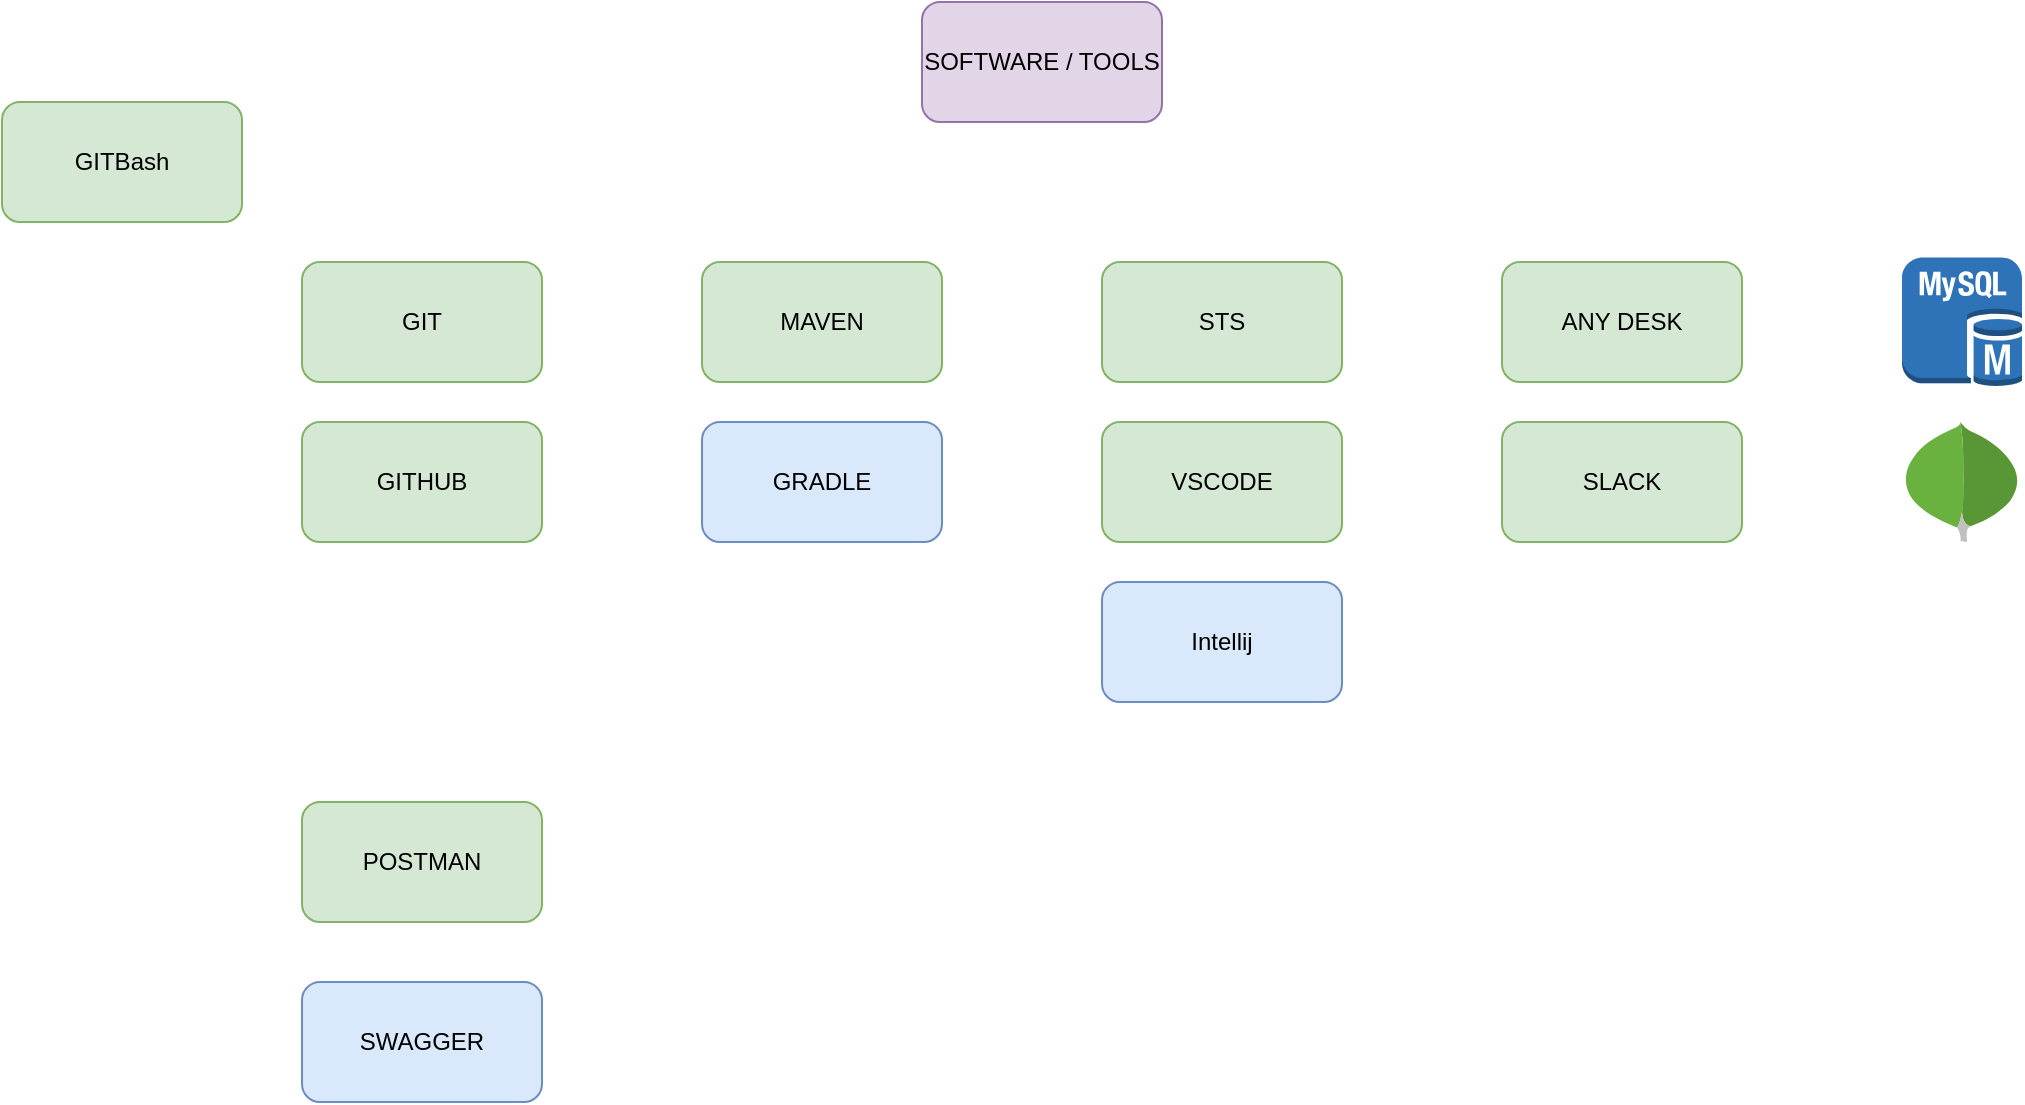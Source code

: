 <mxfile version="14.5.1" type="device" pages="8"><diagram id="ekyjLyI0NPUmOIVd29Il" name="Tools"><mxGraphModel dx="1618" dy="491" grid="1" gridSize="10" guides="1" tooltips="1" connect="1" arrows="1" fold="1" page="1" pageScale="1" pageWidth="850" pageHeight="1100" math="0" shadow="0"><root><mxCell id="0"/><mxCell id="1" parent="0"/><mxCell id="ka4My36LvcAajr2Ayup5-1" value="SOFTWARE / TOOLS" style="rounded=1;whiteSpace=wrap;html=1;fillColor=#e1d5e7;strokeColor=#9673a6;" parent="1" vertex="1"><mxGeometry x="-210" y="30" width="120" height="60" as="geometry"/></mxCell><mxCell id="ka4My36LvcAajr2Ayup5-2" value="GIT" style="rounded=1;whiteSpace=wrap;html=1;fillColor=#d5e8d4;strokeColor=#82b366;" parent="1" vertex="1"><mxGeometry x="-520" y="160" width="120" height="60" as="geometry"/></mxCell><mxCell id="ka4My36LvcAajr2Ayup5-4" value="GITHUB" style="rounded=1;whiteSpace=wrap;html=1;fillColor=#d5e8d4;strokeColor=#82b366;" parent="1" vertex="1"><mxGeometry x="-520" y="240" width="120" height="60" as="geometry"/></mxCell><mxCell id="ka4My36LvcAajr2Ayup5-8" value="STS" style="rounded=1;whiteSpace=wrap;html=1;fillColor=#d5e8d4;strokeColor=#82b366;" parent="1" vertex="1"><mxGeometry x="-120" y="160" width="120" height="60" as="geometry"/></mxCell><mxCell id="ka4My36LvcAajr2Ayup5-10" value="ANY DESK" style="rounded=1;whiteSpace=wrap;html=1;fillColor=#d5e8d4;strokeColor=#82b366;" parent="1" vertex="1"><mxGeometry x="80" y="160" width="120" height="60" as="geometry"/></mxCell><mxCell id="ka4My36LvcAajr2Ayup5-14" value="SLACK" style="rounded=1;whiteSpace=wrap;html=1;fillColor=#d5e8d4;strokeColor=#82b366;" parent="1" vertex="1"><mxGeometry x="80" y="240" width="120" height="60" as="geometry"/></mxCell><mxCell id="8vtid3xHf5NPbQJq8lTu-1" value="MAVEN" style="rounded=1;whiteSpace=wrap;html=1;fillColor=#d5e8d4;strokeColor=#82b366;" parent="1" vertex="1"><mxGeometry x="-320" y="160" width="120" height="60" as="geometry"/></mxCell><mxCell id="8vtid3xHf5NPbQJq8lTu-3" value="GRADLE" style="rounded=1;whiteSpace=wrap;html=1;fillColor=#dae8fc;strokeColor=#6c8ebf;" parent="1" vertex="1"><mxGeometry x="-320" y="240" width="120" height="60" as="geometry"/></mxCell><mxCell id="8vtid3xHf5NPbQJq8lTu-5" value="SWAGGER" style="rounded=1;whiteSpace=wrap;html=1;fillColor=#dae8fc;strokeColor=#6c8ebf;" parent="1" vertex="1"><mxGeometry x="-520" y="520" width="120" height="60" as="geometry"/></mxCell><mxCell id="gM181YLqbrOUFmBQOItW-1" value="VSCODE" style="rounded=1;whiteSpace=wrap;html=1;fillColor=#d5e8d4;strokeColor=#82b366;" parent="1" vertex="1"><mxGeometry x="-120" y="240" width="120" height="60" as="geometry"/></mxCell><mxCell id="gM181YLqbrOUFmBQOItW-3" value="GITBash" style="rounded=1;whiteSpace=wrap;html=1;fillColor=#d5e8d4;strokeColor=#82b366;" parent="1" vertex="1"><mxGeometry x="-670" y="80" width="120" height="60" as="geometry"/></mxCell><mxCell id="vC5oHqB5vKmjP8dL5SQZ-4" value="Intellij" style="rounded=1;whiteSpace=wrap;html=1;fillColor=#dae8fc;strokeColor=#6c8ebf;" parent="1" vertex="1"><mxGeometry x="-120" y="320" width="120" height="60" as="geometry"/></mxCell><mxCell id="2aIwbPi9H_WpalE2jlDf-1" value="" style="outlineConnect=0;dashed=0;verticalLabelPosition=bottom;verticalAlign=top;align=center;html=1;shape=mxgraph.aws3.mysql_db_instance;fillColor=#2E73B8;gradientColor=none;" parent="1" vertex="1"><mxGeometry x="280" y="157.75" width="60" height="64.5" as="geometry"/></mxCell><mxCell id="2aIwbPi9H_WpalE2jlDf-2" value="" style="dashed=0;outlineConnect=0;html=1;align=center;labelPosition=center;verticalLabelPosition=bottom;verticalAlign=top;shape=mxgraph.weblogos.mongodb" parent="1" vertex="1"><mxGeometry x="280" y="240" width="60" height="60" as="geometry"/></mxCell><mxCell id="KcjYVdsCRmpGF4ecfKuz-3" value="POSTMAN" style="rounded=1;whiteSpace=wrap;html=1;fillColor=#d5e8d4;strokeColor=#82b366;" parent="1" vertex="1"><mxGeometry x="-520" y="430" width="120" height="60" as="geometry"/></mxCell></root></mxGraphModel></diagram><diagram id="DuFddbL4tMfKKyO7F_gW" name="Execution Method"><mxGraphModel dx="1038" dy="651" grid="1" gridSize="10" guides="1" tooltips="1" connect="1" arrows="1" fold="1" page="1" pageScale="1" pageWidth="850" pageHeight="1100" math="0" shadow="0"><root><mxCell id="gKHlLup_UkbQjfWpdM0P-0"/><mxCell id="gKHlLup_UkbQjfWpdM0P-1" parent="gKHlLup_UkbQjfWpdM0P-0"/><mxCell id="gKHlLup_UkbQjfWpdM0P-20" value="" style="edgeStyle=orthogonalEdgeStyle;rounded=0;orthogonalLoop=1;jettySize=auto;html=1;" parent="gKHlLup_UkbQjfWpdM0P-1" source="gKHlLup_UkbQjfWpdM0P-5" target="gKHlLup_UkbQjfWpdM0P-19" edge="1"><mxGeometry relative="1" as="geometry"/></mxCell><mxCell id="gKHlLup_UkbQjfWpdM0P-5" value="EXAMPLE" style="rounded=1;whiteSpace=wrap;html=1;fillColor=#d5e8d4;strokeColor=#82b366;" parent="gKHlLup_UkbQjfWpdM0P-1" vertex="1"><mxGeometry x="80" y="50" width="120" height="60" as="geometry"/></mxCell><mxCell id="XS4LzBv8CphvSBQM6l0P-0" style="edgeStyle=orthogonalEdgeStyle;rounded=0;orthogonalLoop=1;jettySize=auto;html=1;entryX=0.5;entryY=0;entryDx=0;entryDy=0;" edge="1" parent="gKHlLup_UkbQjfWpdM0P-1" source="gKHlLup_UkbQjfWpdM0P-6" target="gKHlLup_UkbQjfWpdM0P-10"><mxGeometry relative="1" as="geometry"/></mxCell><mxCell id="gKHlLup_UkbQjfWpdM0P-6" value="INSTANT PRACTICE (15)" style="rounded=1;whiteSpace=wrap;html=1;fillColor=#d5e8d4;strokeColor=#82b366;" parent="gKHlLup_UkbQjfWpdM0P-1" vertex="1"><mxGeometry x="80" y="150" width="120" height="60" as="geometry"/></mxCell><mxCell id="XS4LzBv8CphvSBQM6l0P-1" style="edgeStyle=orthogonalEdgeStyle;rounded=0;orthogonalLoop=1;jettySize=auto;html=1;entryX=0.5;entryY=0;entryDx=0;entryDy=0;" edge="1" parent="gKHlLup_UkbQjfWpdM0P-1" source="gKHlLup_UkbQjfWpdM0P-10" target="gKHlLup_UkbQjfWpdM0P-14"><mxGeometry relative="1" as="geometry"/></mxCell><mxCell id="XS4LzBv8CphvSBQM6l0P-2" style="edgeStyle=orthogonalEdgeStyle;rounded=0;orthogonalLoop=1;jettySize=auto;html=1;entryX=0;entryY=0.5;entryDx=0;entryDy=0;" edge="1" parent="gKHlLup_UkbQjfWpdM0P-1" source="gKHlLup_UkbQjfWpdM0P-10" target="gKHlLup_UkbQjfWpdM0P-12"><mxGeometry relative="1" as="geometry"/></mxCell><mxCell id="gKHlLup_UkbQjfWpdM0P-10" value="LABS" style="rounded=1;whiteSpace=wrap;html=1;fillColor=#d5e8d4;strokeColor=#82b366;" parent="gKHlLup_UkbQjfWpdM0P-1" vertex="1"><mxGeometry x="80" y="250" width="120" height="60" as="geometry"/></mxCell><mxCell id="gKHlLup_UkbQjfWpdM0P-12" value="RESEARCH LABS" style="rounded=1;whiteSpace=wrap;html=1;fillColor=#dae8fc;strokeColor=#6c8ebf;" parent="gKHlLup_UkbQjfWpdM0P-1" vertex="1"><mxGeometry x="280" y="250" width="120" height="60" as="geometry"/></mxCell><mxCell id="XS4LzBv8CphvSBQM6l0P-3" style="edgeStyle=orthogonalEdgeStyle;rounded=0;orthogonalLoop=1;jettySize=auto;html=1;entryX=0;entryY=0.5;entryDx=0;entryDy=0;" edge="1" parent="gKHlLup_UkbQjfWpdM0P-1" source="gKHlLup_UkbQjfWpdM0P-14" target="gKHlLup_UkbQjfWpdM0P-18"><mxGeometry relative="1" as="geometry"/></mxCell><mxCell id="gKHlLup_UkbQjfWpdM0P-14" value="PROJECT" style="rounded=1;whiteSpace=wrap;html=1;fillColor=#d5e8d4;strokeColor=#82b366;" parent="gKHlLup_UkbQjfWpdM0P-1" vertex="1"><mxGeometry x="80" y="350" width="120" height="60" as="geometry"/></mxCell><mxCell id="gKHlLup_UkbQjfWpdM0P-18" value="INDIVIDUAL / TEAM" style="rounded=1;whiteSpace=wrap;html=1;fillColor=#76608a;strokeColor=#432D57;fontColor=#ffffff;" parent="gKHlLup_UkbQjfWpdM0P-1" vertex="1"><mxGeometry x="270" y="350" width="120" height="60" as="geometry"/></mxCell><mxCell id="gKHlLup_UkbQjfWpdM0P-19" value="DEMO" style="rounded=1;whiteSpace=wrap;html=1;fillColor=#d5e8d4;strokeColor=#82b366;" parent="gKHlLup_UkbQjfWpdM0P-1" vertex="1"><mxGeometry x="280" y="50" width="120" height="60" as="geometry"/></mxCell><mxCell id="eBh4Ao2TwziblvBGaBhF-1" value="BREAK FROM 10:10:15" style="rounded=1;whiteSpace=wrap;html=1;fillColor=#f8cecc;strokeColor=#b85450;" vertex="1" parent="gKHlLup_UkbQjfWpdM0P-1"><mxGeometry x="490" y="50" width="120" height="60" as="geometry"/></mxCell><mxCell id="eBh4Ao2TwziblvBGaBhF-3" value="10:15-10:30 (Instant Practice &amp;amp; Queries)" style="rounded=1;whiteSpace=wrap;html=1;fillColor=#d5e8d4;strokeColor=#82b366;" vertex="1" parent="gKHlLup_UkbQjfWpdM0P-1"><mxGeometry x="650" y="50" width="120" height="60" as="geometry"/></mxCell><mxCell id="eBh4Ao2TwziblvBGaBhF-4" value="Sessions 8-10" style="rounded=1;whiteSpace=wrap;html=1;fillColor=#d5e8d4;strokeColor=#82b366;" vertex="1" parent="gKHlLup_UkbQjfWpdM0P-1"><mxGeometry x="500" y="150" width="120" height="60" as="geometry"/></mxCell><mxCell id="eBh4Ao2TwziblvBGaBhF-7" value="Sessions 10:30 - 12:00" style="rounded=1;whiteSpace=wrap;html=1;fillColor=#d5e8d4;strokeColor=#82b366;" vertex="1" parent="gKHlLup_UkbQjfWpdM0P-1"><mxGeometry x="500" y="240" width="120" height="60" as="geometry"/></mxCell></root></mxGraphModel></diagram><diagram id="wAFgFu4VUoeAIoSxi6rh" name="Learning Approach"><mxGraphModel dx="1038" dy="1751" grid="1" gridSize="10" guides="1" tooltips="1" connect="1" arrows="1" fold="1" page="1" pageScale="1" pageWidth="850" pageHeight="1100" math="0" shadow="0"><root><mxCell id="tyKmFslVsPcH26jJLtLB-0"/><mxCell id="tyKmFslVsPcH26jJLtLB-1" parent="tyKmFslVsPcH26jJLtLB-0"/><mxCell id="tyKmFslVsPcH26jJLtLB-3" value="Problem" style="rounded=0;whiteSpace=wrap;html=1;fillColor=#a20025;strokeColor=#6F0000;fontColor=#ffffff;" parent="tyKmFslVsPcH26jJLtLB-1" vertex="1"><mxGeometry x="40" y="-1040" width="120" height="60" as="geometry"/></mxCell><mxCell id="tyKmFslVsPcH26jJLtLB-4" value="Why?" style="rounded=1;whiteSpace=wrap;html=1;fillColor=#008a00;strokeColor=#005700;fontColor=#ffffff;" parent="tyKmFslVsPcH26jJLtLB-1" vertex="1"><mxGeometry x="500" y="-1040" width="120" height="60" as="geometry"/></mxCell><mxCell id="tyKmFslVsPcH26jJLtLB-8" value="Do it" style="rounded=1;whiteSpace=wrap;html=1;fillColor=#d5e8d4;strokeColor=#82b366;" parent="tyKmFslVsPcH26jJLtLB-1" vertex="1"><mxGeometry x="40" y="-920" width="120" height="60" as="geometry"/></mxCell><mxCell id="tyKmFslVsPcH26jJLtLB-10" value="How do we do it better?" style="rounded=1;whiteSpace=wrap;html=1;fillColor=#d5e8d4;strokeColor=#82b366;" parent="tyKmFslVsPcH26jJLtLB-1" vertex="1"><mxGeometry x="200" y="-920" width="120" height="60" as="geometry"/></mxCell><mxCell id="tyKmFslVsPcH26jJLtLB-12" value="Break it&amp;nbsp;" style="rounded=1;whiteSpace=wrap;html=1;fillColor=#a20025;strokeColor=#6F0000;fontColor=#ffffff;" parent="tyKmFslVsPcH26jJLtLB-1" vertex="1"><mxGeometry x="190" y="-1040" width="120" height="60" as="geometry"/></mxCell><mxCell id="tyKmFslVsPcH26jJLtLB-16" value="Agile" style="rounded=1;whiteSpace=wrap;html=1;fillColor=#647687;strokeColor=#314354;fontColor=#ffffff;" parent="tyKmFslVsPcH26jJLtLB-1" vertex="1"><mxGeometry x="360" y="-920" width="120" height="60" as="geometry"/></mxCell><mxCell id="tyKmFslVsPcH26jJLtLB-17" value="TDD" style="rounded=1;whiteSpace=wrap;html=1;fillColor=#647687;strokeColor=#314354;fontColor=#ffffff;" parent="tyKmFslVsPcH26jJLtLB-1" vertex="1"><mxGeometry x="530" y="-920" width="120" height="60" as="geometry"/></mxCell><mxCell id="tyKmFslVsPcH26jJLtLB-19" value="ITERATIVE" style="rounded=1;whiteSpace=wrap;html=1;fillColor=#647687;strokeColor=#314354;fontColor=#ffffff;" parent="tyKmFslVsPcH26jJLtLB-1" vertex="1"><mxGeometry x="690" y="-920" width="120" height="60" as="geometry"/></mxCell><mxCell id="jq7XPaSAs7Cd6bTuj0JR-0" value="Context" style="rounded=1;whiteSpace=wrap;html=1;fillColor=#008a00;strokeColor=#005700;fontColor=#ffffff;" parent="tyKmFslVsPcH26jJLtLB-1" vertex="1"><mxGeometry x="340" y="-1040" width="120" height="60" as="geometry"/></mxCell><mxCell id="Duo6rI3tGos30otakipP-0" value="Root Cause Analysis" style="rounded=1;whiteSpace=wrap;html=1;fillColor=#008a00;strokeColor=#005700;fontColor=#ffffff;" parent="tyKmFslVsPcH26jJLtLB-1" vertex="1"><mxGeometry x="660" y="-1040" width="120" height="60" as="geometry"/></mxCell></root></mxGraphModel></diagram><diagram id="tqzzvQLEWBHCe7dzYqnG" name="Modules Connect"><mxGraphModel dx="1038" dy="651" grid="1" gridSize="10" guides="1" tooltips="1" connect="1" arrows="1" fold="1" page="1" pageScale="1" pageWidth="850" pageHeight="1100" math="0" shadow="0"><root><mxCell id="Ba3cbdqQg5urDWs4DmRV-0"/><mxCell id="Ba3cbdqQg5urDWs4DmRV-1" parent="Ba3cbdqQg5urDWs4DmRV-0"/><mxCell id="Ba3cbdqQg5urDWs4DmRV-4" value="" style="edgeStyle=orthogonalEdgeStyle;rounded=0;orthogonalLoop=1;jettySize=auto;html=1;" parent="Ba3cbdqQg5urDWs4DmRV-1" source="Ba3cbdqQg5urDWs4DmRV-2" target="Ba3cbdqQg5urDWs4DmRV-3" edge="1"><mxGeometry relative="1" as="geometry"/></mxCell><mxCell id="Ba3cbdqQg5urDWs4DmRV-2" value="SPRING CORE &amp;amp; AOP" style="rounded=1;whiteSpace=wrap;html=1;fillColor=#fa6800;strokeColor=#C73500;fontColor=#ffffff;" parent="Ba3cbdqQg5urDWs4DmRV-1" vertex="1"><mxGeometry x="70" y="50" width="120" height="60" as="geometry"/></mxCell><mxCell id="Ba3cbdqQg5urDWs4DmRV-6" value="" style="edgeStyle=orthogonalEdgeStyle;rounded=0;orthogonalLoop=1;jettySize=auto;html=1;" parent="Ba3cbdqQg5urDWs4DmRV-1" source="Ba3cbdqQg5urDWs4DmRV-3" target="Ba3cbdqQg5urDWs4DmRV-5" edge="1"><mxGeometry relative="1" as="geometry"/></mxCell><mxCell id="Ba3cbdqQg5urDWs4DmRV-3" value="SPRING MVC" style="rounded=1;whiteSpace=wrap;html=1;fillColor=#fa6800;strokeColor=#C73500;fontColor=#ffffff;" parent="Ba3cbdqQg5urDWs4DmRV-1" vertex="1"><mxGeometry x="270" y="50" width="120" height="60" as="geometry"/></mxCell><mxCell id="Ba3cbdqQg5urDWs4DmRV-8" value="" style="edgeStyle=orthogonalEdgeStyle;rounded=0;orthogonalLoop=1;jettySize=auto;html=1;" parent="Ba3cbdqQg5urDWs4DmRV-1" source="Ba3cbdqQg5urDWs4DmRV-5" target="Ba3cbdqQg5urDWs4DmRV-7" edge="1"><mxGeometry relative="1" as="geometry"/></mxCell><mxCell id="Ba3cbdqQg5urDWs4DmRV-5" value="SPRING BOOT" style="rounded=1;whiteSpace=wrap;html=1;fillColor=#647687;strokeColor=#314354;fontColor=#ffffff;" parent="Ba3cbdqQg5urDWs4DmRV-1" vertex="1"><mxGeometry x="470" y="50" width="120" height="60" as="geometry"/></mxCell><mxCell id="Ba3cbdqQg5urDWs4DmRV-10" value="" style="edgeStyle=orthogonalEdgeStyle;rounded=0;orthogonalLoop=1;jettySize=auto;html=1;" parent="Ba3cbdqQg5urDWs4DmRV-1" source="Ba3cbdqQg5urDWs4DmRV-23" target="Ba3cbdqQg5urDWs4DmRV-9" edge="1"><mxGeometry relative="1" as="geometry"/></mxCell><mxCell id="Ba3cbdqQg5urDWs4DmRV-7" value="MICROSERVICES" style="rounded=1;whiteSpace=wrap;html=1;fillColor=#d0cee2;strokeColor=#56517e;" parent="Ba3cbdqQg5urDWs4DmRV-1" vertex="1"><mxGeometry x="670" y="50" width="120" height="60" as="geometry"/></mxCell><mxCell id="Ba3cbdqQg5urDWs4DmRV-12" value="" style="edgeStyle=orthogonalEdgeStyle;rounded=0;orthogonalLoop=1;jettySize=auto;html=1;" parent="Ba3cbdqQg5urDWs4DmRV-1" source="Ba3cbdqQg5urDWs4DmRV-9" target="Ba3cbdqQg5urDWs4DmRV-11" edge="1"><mxGeometry relative="1" as="geometry"/></mxCell><mxCell id="Ba3cbdqQg5urDWs4DmRV-9" value="BUILDING MICROSERVICES" style="rounded=1;whiteSpace=wrap;html=1;fillColor=#d0cee2;strokeColor=#56517e;" parent="Ba3cbdqQg5urDWs4DmRV-1" vertex="1"><mxGeometry x="670" y="420" width="120" height="60" as="geometry"/></mxCell><mxCell id="Ba3cbdqQg5urDWs4DmRV-14" value="" style="edgeStyle=orthogonalEdgeStyle;rounded=0;orthogonalLoop=1;jettySize=auto;html=1;" parent="Ba3cbdqQg5urDWs4DmRV-1" source="Ba3cbdqQg5urDWs4DmRV-11" target="Ba3cbdqQg5urDWs4DmRV-13" edge="1"><mxGeometry relative="1" as="geometry"/></mxCell><mxCell id="Ba3cbdqQg5urDWs4DmRV-11" value="COORDINATING MICROSERVICES" style="rounded=1;whiteSpace=wrap;html=1;fillColor=#d0cee2;strokeColor=#56517e;" parent="Ba3cbdqQg5urDWs4DmRV-1" vertex="1"><mxGeometry x="470" y="420" width="120" height="60" as="geometry"/></mxCell><mxCell id="Ba3cbdqQg5urDWs4DmRV-16" value="" style="edgeStyle=orthogonalEdgeStyle;rounded=0;orthogonalLoop=1;jettySize=auto;html=1;" parent="Ba3cbdqQg5urDWs4DmRV-1" source="Ba3cbdqQg5urDWs4DmRV-13" target="Ba3cbdqQg5urDWs4DmRV-15" edge="1"><mxGeometry relative="1" as="geometry"/></mxCell><mxCell id="Ba3cbdqQg5urDWs4DmRV-13" value="DOCKER" style="rounded=1;whiteSpace=wrap;html=1;gradientColor=#d5739d;fillColor=#e6d0de;strokeColor=#996185;" parent="Ba3cbdqQg5urDWs4DmRV-1" vertex="1"><mxGeometry x="270" y="420" width="120" height="60" as="geometry"/></mxCell><mxCell id="Ba3cbdqQg5urDWs4DmRV-15" value="AWS" style="rounded=1;whiteSpace=wrap;html=1;gradientColor=#d5739d;fillColor=#e6d0de;strokeColor=#996185;" parent="Ba3cbdqQg5urDWs4DmRV-1" vertex="1"><mxGeometry x="70" y="420" width="120" height="60" as="geometry"/></mxCell><mxCell id="Ba3cbdqQg5urDWs4DmRV-17" value="SPRING BATCH" style="rounded=1;whiteSpace=wrap;html=1;fillColor=#ffff88;strokeColor=#36393d;" parent="Ba3cbdqQg5urDWs4DmRV-1" vertex="1"><mxGeometry x="180" y="240" width="120" height="60" as="geometry"/></mxCell><mxCell id="Ba3cbdqQg5urDWs4DmRV-18" value="SPRING SECURITY" style="rounded=1;whiteSpace=wrap;html=1;fillColor=#ffff88;strokeColor=#36393d;" parent="Ba3cbdqQg5urDWs4DmRV-1" vertex="1"><mxGeometry x="330" y="240" width="120" height="60" as="geometry"/></mxCell><mxCell id="Ba3cbdqQg5urDWs4DmRV-20" value="SPRING DATA JPA" style="rounded=1;whiteSpace=wrap;html=1;fillColor=#ffff88;strokeColor=#36393d;" parent="Ba3cbdqQg5urDWs4DmRV-1" vertex="1"><mxGeometry x="480" y="240" width="120" height="60" as="geometry"/></mxCell><mxCell id="Ba3cbdqQg5urDWs4DmRV-23" value="SPRING CLOUD" style="rounded=1;whiteSpace=wrap;html=1;fillColor=#e1d5e7;strokeColor=#9673a6;" parent="Ba3cbdqQg5urDWs4DmRV-1" vertex="1"><mxGeometry x="670" y="230" width="120" height="60" as="geometry"/></mxCell><mxCell id="nibnx-OlEMBB9Te0bbx6-0" value="" style="edgeStyle=orthogonalEdgeStyle;rounded=0;orthogonalLoop=1;jettySize=auto;html=1;" edge="1" parent="Ba3cbdqQg5urDWs4DmRV-1" source="Ba3cbdqQg5urDWs4DmRV-7" target="Ba3cbdqQg5urDWs4DmRV-23"><mxGeometry relative="1" as="geometry"><mxPoint x="730" y="110" as="sourcePoint"/><mxPoint x="730" y="420" as="targetPoint"/></mxGeometry></mxCell></root></mxGraphModel></diagram><diagram id="7tanwvieNacBb63HTCot" name="STS"><mxGraphModel dx="1038" dy="651" grid="1" gridSize="10" guides="1" tooltips="1" connect="1" arrows="1" fold="1" page="1" pageScale="1" pageWidth="850" pageHeight="1100" math="0" shadow="0"><root><mxCell id="opPWa5m1TbBSIEpHbMUc-0"/><mxCell id="opPWa5m1TbBSIEpHbMUc-1" parent="opPWa5m1TbBSIEpHbMUc-0"/><mxCell id="opPWa5m1TbBSIEpHbMUc-4" value="" style="edgeStyle=orthogonalEdgeStyle;rounded=0;orthogonalLoop=1;jettySize=auto;html=1;" parent="opPWa5m1TbBSIEpHbMUc-1" source="opPWa5m1TbBSIEpHbMUc-2" target="opPWa5m1TbBSIEpHbMUc-3" edge="1"><mxGeometry relative="1" as="geometry"/></mxCell><mxCell id="opPWa5m1TbBSIEpHbMUc-2" value="WORKSPACE&lt;br&gt;&lt;br&gt;PROJECTS&lt;br&gt;+&lt;br&gt;CONFIGRURATION SETTINGS" style="rounded=1;whiteSpace=wrap;html=1;" parent="opPWa5m1TbBSIEpHbMUc-1" vertex="1"><mxGeometry x="80" y="60" width="190" height="150" as="geometry"/></mxCell><mxCell id="opPWa5m1TbBSIEpHbMUc-3" value=".metadata" style="ellipse;whiteSpace=wrap;html=1;rounded=1;fillColor=#ffcc99;strokeColor=#36393d;" parent="opPWa5m1TbBSIEpHbMUc-1" vertex="1"><mxGeometry x="385" y="95" width="120" height="80" as="geometry"/></mxCell></root></mxGraphModel></diagram><diagram id="BSzPTdVItyUPqMGIY4YR" name="Maven"><mxGraphModel dx="1038" dy="651" grid="1" gridSize="10" guides="1" tooltips="1" connect="1" arrows="1" fold="1" page="1" pageScale="1" pageWidth="850" pageHeight="1100" math="0" shadow="0"><root><mxCell id="V8otfZC-rDn2q_0l-65T-0"/><mxCell id="V8otfZC-rDn2q_0l-65T-1" parent="V8otfZC-rDn2q_0l-65T-0"/><mxCell id="V8otfZC-rDn2q_0l-65T-2" value="pom.xml&lt;br&gt;configure dependencies" style="rounded=1;whiteSpace=wrap;html=1;gradientColor=#7ea6e0;fillColor=#dae8fc;strokeColor=#6c8ebf;" parent="V8otfZC-rDn2q_0l-65T-1" vertex="1"><mxGeometry x="40" y="30" width="120" height="60" as="geometry"/></mxCell><mxCell id="5Cj4XJPIqQPLuM-oOfK4-3" value="" style="edgeStyle=orthogonalEdgeStyle;rounded=0;orthogonalLoop=1;jettySize=auto;html=1;" parent="V8otfZC-rDn2q_0l-65T-1" source="V8otfZC-rDn2q_0l-65T-3" target="5Cj4XJPIqQPLuM-oOfK4-2" edge="1"><mxGeometry relative="1" as="geometry"/></mxCell><mxCell id="V8otfZC-rDn2q_0l-65T-3" value="src/main/java&lt;br&gt;" style="rounded=1;whiteSpace=wrap;html=1;fillColor=#008a00;strokeColor=#005700;fontColor=#ffffff;" parent="V8otfZC-rDn2q_0l-65T-1" vertex="1"><mxGeometry x="40" y="110" width="120" height="60" as="geometry"/></mxCell><mxCell id="5Cj4XJPIqQPLuM-oOfK4-7" value="" style="edgeStyle=orthogonalEdgeStyle;rounded=0;orthogonalLoop=1;jettySize=auto;html=1;" parent="V8otfZC-rDn2q_0l-65T-1" source="5Cj4XJPIqQPLuM-oOfK4-0" target="5Cj4XJPIqQPLuM-oOfK4-6" edge="1"><mxGeometry relative="1" as="geometry"/></mxCell><mxCell id="5Cj4XJPIqQPLuM-oOfK4-0" value="&lt;br&gt;&lt;span&gt;src/main/test&lt;/span&gt;" style="rounded=1;whiteSpace=wrap;html=1;fillColor=#e51400;strokeColor=#B20000;fontColor=#ffffff;" parent="V8otfZC-rDn2q_0l-65T-1" vertex="1"><mxGeometry x="400" y="110" width="120" height="60" as="geometry"/></mxCell><mxCell id="5Cj4XJPIqQPLuM-oOfK4-5" value="" style="edgeStyle=orthogonalEdgeStyle;rounded=0;orthogonalLoop=1;jettySize=auto;html=1;" parent="V8otfZC-rDn2q_0l-65T-1" source="5Cj4XJPIqQPLuM-oOfK4-1" target="5Cj4XJPIqQPLuM-oOfK4-4" edge="1"><mxGeometry relative="1" as="geometry"/></mxCell><mxCell id="5Cj4XJPIqQPLuM-oOfK4-1" value="&lt;span&gt;src/main/resources&lt;/span&gt;&lt;br&gt;" style="rounded=1;whiteSpace=wrap;html=1;fillColor=#f0a30a;strokeColor=#BD7000;fontColor=#ffffff;" parent="V8otfZC-rDn2q_0l-65T-1" vertex="1"><mxGeometry x="220" y="110" width="120" height="60" as="geometry"/></mxCell><mxCell id="5Cj4XJPIqQPLuM-oOfK4-2" value="all .java files (source code with logic)" style="rounded=1;whiteSpace=wrap;html=1;fillColor=#008a00;strokeColor=#005700;fontColor=#ffffff;" parent="V8otfZC-rDn2q_0l-65T-1" vertex="1"><mxGeometry x="40" y="190" width="120" height="60" as="geometry"/></mxCell><mxCell id="5Cj4XJPIqQPLuM-oOfK4-4" value="property files/ config files" style="rounded=1;whiteSpace=wrap;html=1;fillColor=#f0a30a;strokeColor=#BD7000;fontColor=#ffffff;" parent="V8otfZC-rDn2q_0l-65T-1" vertex="1"><mxGeometry x="220" y="190" width="120" height="60" as="geometry"/></mxCell><mxCell id="5Cj4XJPIqQPLuM-oOfK4-6" value="test cases (Junit)" style="rounded=1;whiteSpace=wrap;html=1;fillColor=#e51400;strokeColor=#B20000;fontColor=#ffffff;" parent="V8otfZC-rDn2q_0l-65T-1" vertex="1"><mxGeometry x="400" y="190" width="120" height="60" as="geometry"/></mxCell><mxCell id="MPzFQ2-9fWpAzu6uzP6--12" value="" style="group" vertex="1" connectable="0" parent="V8otfZC-rDn2q_0l-65T-1"><mxGeometry x="40" y="320" width="540" height="470" as="geometry"/></mxCell><mxCell id="MPzFQ2-9fWpAzu6uzP6--13" value="" style="group" vertex="1" connectable="0" parent="MPzFQ2-9fWpAzu6uzP6--12"><mxGeometry y="20" width="480" height="380" as="geometry"/></mxCell><mxCell id="MPzFQ2-9fWpAzu6uzP6--0" value="" style="whiteSpace=wrap;html=1;aspect=fixed;" vertex="1" parent="MPzFQ2-9fWpAzu6uzP6--13"><mxGeometry x="170" y="80" width="300" height="300" as="geometry"/></mxCell><mxCell id="MPzFQ2-9fWpAzu6uzP6--1" value="Java App" style="rounded=1;whiteSpace=wrap;html=1;fillColor=#d5e8d4;strokeColor=#82b366;" vertex="1" parent="MPzFQ2-9fWpAzu6uzP6--13"><mxGeometry width="120" height="60" as="geometry"/></mxCell><mxCell id="MPzFQ2-9fWpAzu6uzP6--4" value="Guest (App)" style="rounded=1;whiteSpace=wrap;html=1;fillColor=#008a00;strokeColor=#005700;fontColor=#ffffff;" vertex="1" parent="MPzFQ2-9fWpAzu6uzP6--13"><mxGeometry y="90" width="120" height="60" as="geometry"/></mxCell><mxCell id="MPzFQ2-9fWpAzu6uzP6--6" value="Booking a Resort" style="rounded=1;whiteSpace=wrap;html=1;fillColor=#76608a;strokeColor=#432D57;fontColor=#ffffff;" vertex="1" parent="MPzFQ2-9fWpAzu6uzP6--13"><mxGeometry x="200" y="90" width="120" height="60" as="geometry"/></mxCell><mxCell id="MPzFQ2-9fWpAzu6uzP6--2" value="" style="edgeStyle=orthogonalEdgeStyle;rounded=0;orthogonalLoop=1;jettySize=auto;html=1;" edge="1" parent="MPzFQ2-9fWpAzu6uzP6--13" source="MPzFQ2-9fWpAzu6uzP6--4" target="MPzFQ2-9fWpAzu6uzP6--6"><mxGeometry relative="1" as="geometry"/></mxCell><mxCell id="MPzFQ2-9fWpAzu6uzP6--7" value="Experience (Business Logic)" style="rounded=1;whiteSpace=wrap;html=1;fillColor=#008a00;strokeColor=#005700;fontColor=#ffffff;" vertex="1" parent="MPzFQ2-9fWpAzu6uzP6--13"><mxGeometry y="175" width="120" height="60" as="geometry"/></mxCell><mxCell id="MPzFQ2-9fWpAzu6uzP6--3" value="" style="edgeStyle=orthogonalEdgeStyle;rounded=0;orthogonalLoop=1;jettySize=auto;html=1;" edge="1" parent="MPzFQ2-9fWpAzu6uzP6--13" source="MPzFQ2-9fWpAzu6uzP6--4" target="MPzFQ2-9fWpAzu6uzP6--7"><mxGeometry relative="1" as="geometry"/></mxCell><mxCell id="MPzFQ2-9fWpAzu6uzP6--9" value="FLIGT TICKETS" style="rounded=1;whiteSpace=wrap;html=1;fillColor=#76608a;strokeColor=#432D57;fontColor=#ffffff;" vertex="1" parent="MPzFQ2-9fWpAzu6uzP6--13"><mxGeometry x="200" y="185" width="120" height="60" as="geometry"/></mxCell><mxCell id="MPzFQ2-9fWpAzu6uzP6--5" value="" style="edgeStyle=orthogonalEdgeStyle;rounded=0;orthogonalLoop=1;jettySize=auto;html=1;" edge="1" parent="MPzFQ2-9fWpAzu6uzP6--13" source="MPzFQ2-9fWpAzu6uzP6--6" target="MPzFQ2-9fWpAzu6uzP6--9"><mxGeometry relative="1" as="geometry"/></mxCell><mxCell id="MPzFQ2-9fWpAzu6uzP6--10" value="LOGISTIC ARRANEMENT" style="rounded=1;whiteSpace=wrap;html=1;fillColor=#76608a;strokeColor=#432D57;fontColor=#ffffff;" vertex="1" parent="MPzFQ2-9fWpAzu6uzP6--13"><mxGeometry x="200" y="280" width="120" height="60" as="geometry"/></mxCell><mxCell id="MPzFQ2-9fWpAzu6uzP6--8" value="" style="edgeStyle=orthogonalEdgeStyle;rounded=0;orthogonalLoop=1;jettySize=auto;html=1;" edge="1" parent="MPzFQ2-9fWpAzu6uzP6--13" source="MPzFQ2-9fWpAzu6uzP6--9" target="MPzFQ2-9fWpAzu6uzP6--10"><mxGeometry relative="1" as="geometry"/></mxCell><mxCell id="MPzFQ2-9fWpAzu6uzP6--11" value="&lt;span style=&quot;color: rgb(0, 0, 0); font-family: helvetica; font-size: 12px; font-style: normal; font-weight: 400; letter-spacing: normal; text-align: center; text-indent: 0px; text-transform: none; word-spacing: 0px; background-color: rgb(248, 249, 250); display: inline; float: none;&quot;&gt;DEPENDENCIES (MVN)&lt;/span&gt;&lt;br style=&quot;color: rgb(0, 0, 0); font-family: helvetica; font-size: 12px; font-style: normal; font-weight: 400; letter-spacing: normal; text-align: center; text-indent: 0px; text-transform: none; word-spacing: 0px; background-color: rgb(248, 249, 250);&quot;&gt;&lt;br style=&quot;color: rgb(0, 0, 0); font-family: helvetica; font-size: 12px; font-style: normal; font-weight: 400; letter-spacing: normal; text-align: center; text-indent: 0px; text-transform: none; word-spacing: 0px; background-color: rgb(248, 249, 250);&quot;&gt;&lt;span style=&quot;color: rgb(0, 0, 0); font-family: helvetica; font-size: 12px; font-style: normal; font-weight: 400; letter-spacing: normal; text-align: center; text-indent: 0px; text-transform: none; word-spacing: 0px; background-color: rgb(248, 249, 250); display: inline; float: none;&quot;&gt;(POM.XML)&lt;/span&gt;&lt;br style=&quot;color: rgb(0, 0, 0); font-family: helvetica; font-size: 12px; font-style: normal; font-weight: 400; letter-spacing: normal; text-align: center; text-indent: 0px; text-transform: none; word-spacing: 0px; background-color: rgb(248, 249, 250);&quot;&gt;&lt;br style=&quot;color: rgb(0, 0, 0); font-family: helvetica; font-size: 12px; font-style: normal; font-weight: 400; letter-spacing: normal; text-align: center; text-indent: 0px; text-transform: none; word-spacing: 0px; background-color: rgb(248, 249, 250);&quot;&gt;&lt;span style=&quot;color: rgb(0, 0, 0); font-family: helvetica; font-size: 12px; font-style: normal; font-weight: 400; letter-spacing: normal; text-align: center; text-indent: 0px; text-transform: none; word-spacing: 0px; background-color: rgb(248, 249, 250); display: inline; float: none;&quot;&gt;DEPENDENCIES = SPRING LIBRARIES&lt;/span&gt;" style="text;whiteSpace=wrap;html=1;" vertex="1" parent="MPzFQ2-9fWpAzu6uzP6--13"><mxGeometry x="350" y="175" width="130" height="80" as="geometry"/></mxCell></root></mxGraphModel></diagram><diagram id="kq0XDT4ZeRg1RNo5Xk5o" name="Layered Architecture"><mxGraphModel dx="768" dy="491" grid="1" gridSize="10" guides="1" tooltips="1" connect="1" arrows="1" fold="1" page="1" pageScale="1" pageWidth="850" pageHeight="1100" math="0" shadow="0"><root><mxCell id="xjNUyxDQWM67WKOaYJxf-0"/><mxCell id="xjNUyxDQWM67WKOaYJxf-1" parent="xjNUyxDQWM67WKOaYJxf-0"/><mxCell id="xjNUyxDQWM67WKOaYJxf-2" value="Airport Atlanta/Mumbai" style="rounded=1;whiteSpace=wrap;html=1;gradientColor=#ffd966;fillColor=#fff2cc;strokeColor=#d6b656;" parent="xjNUyxDQWM67WKOaYJxf-1" vertex="1"><mxGeometry x="40" y="70" width="120" height="60" as="geometry"/></mxCell><mxCell id="xjNUyxDQWM67WKOaYJxf-3" value="Checkin" style="rounded=1;whiteSpace=wrap;html=1;fillColor=#fff2cc;strokeColor=#d6b656;" parent="xjNUyxDQWM67WKOaYJxf-1" vertex="1"><mxGeometry x="230" y="70" width="120" height="60" as="geometry"/></mxCell><mxCell id="xjNUyxDQWM67WKOaYJxf-4" value="Security" style="rounded=1;whiteSpace=wrap;html=1;gradientColor=#97d077;fillColor=#d5e8d4;strokeColor=#82b366;" parent="xjNUyxDQWM67WKOaYJxf-1" vertex="1"><mxGeometry x="400" y="70" width="120" height="60" as="geometry"/></mxCell><mxCell id="xjNUyxDQWM67WKOaYJxf-19" style="edgeStyle=orthogonalEdgeStyle;rounded=0;orthogonalLoop=1;jettySize=auto;html=1;" parent="xjNUyxDQWM67WKOaYJxf-1" source="xjNUyxDQWM67WKOaYJxf-5" target="xjNUyxDQWM67WKOaYJxf-10" edge="1"><mxGeometry relative="1" as="geometry"/></mxCell><mxCell id="xjNUyxDQWM67WKOaYJxf-5" value="Boarding (SourthWest)" style="rounded=1;whiteSpace=wrap;html=1;gradientColor=#d5739d;fillColor=#e6d0de;strokeColor=#996185;" parent="xjNUyxDQWM67WKOaYJxf-1" vertex="1"><mxGeometry x="560" y="35" width="120" height="60" as="geometry"/></mxCell><mxCell id="xjNUyxDQWM67WKOaYJxf-6" value="App" style="rounded=1;whiteSpace=wrap;html=1;gradientColor=#ffd966;fillColor=#fff2cc;strokeColor=#d6b656;" parent="xjNUyxDQWM67WKOaYJxf-1" vertex="1"><mxGeometry x="50" y="474.75" width="120" height="60" as="geometry"/></mxCell><mxCell id="xjNUyxDQWM67WKOaYJxf-7" value="User Interface" style="rounded=1;whiteSpace=wrap;html=1;fillColor=#fff2cc;strokeColor=#d6b656;" parent="xjNUyxDQWM67WKOaYJxf-1" vertex="1"><mxGeometry x="240" y="474.75" width="120" height="60" as="geometry"/></mxCell><mxCell id="aQXo1xH0P9R3CksxkNgA-1" value="" style="edgeStyle=orthogonalEdgeStyle;rounded=0;orthogonalLoop=1;jettySize=auto;html=1;" edge="1" parent="xjNUyxDQWM67WKOaYJxf-1" source="xjNUyxDQWM67WKOaYJxf-8" target="aQXo1xH0P9R3CksxkNgA-0"><mxGeometry relative="1" as="geometry"/></mxCell><mxCell id="aQXo1xH0P9R3CksxkNgA-5" value="" style="edgeStyle=orthogonalEdgeStyle;rounded=0;orthogonalLoop=1;jettySize=auto;html=1;" edge="1" parent="xjNUyxDQWM67WKOaYJxf-1" source="xjNUyxDQWM67WKOaYJxf-8" target="xjNUyxDQWM67WKOaYJxf-22"><mxGeometry relative="1" as="geometry"/></mxCell><mxCell id="aQXo1xH0P9R3CksxkNgA-12" style="edgeStyle=orthogonalEdgeStyle;rounded=0;orthogonalLoop=1;jettySize=auto;html=1;" edge="1" parent="xjNUyxDQWM67WKOaYJxf-1" source="xjNUyxDQWM67WKOaYJxf-8" target="aQXo1xH0P9R3CksxkNgA-9"><mxGeometry relative="1" as="geometry"/></mxCell><mxCell id="xjNUyxDQWM67WKOaYJxf-8" value="Business Logic&amp;nbsp;&lt;br&gt;Transactions/ Secrity" style="rounded=1;whiteSpace=wrap;html=1;gradientColor=#97d077;fillColor=#d5e8d4;strokeColor=#82b366;" parent="xjNUyxDQWM67WKOaYJxf-1" vertex="1"><mxGeometry x="400" y="420" width="120" height="60" as="geometry"/></mxCell><mxCell id="xjNUyxDQWM67WKOaYJxf-10" value="" style="verticalLabelPosition=bottom;html=1;verticalAlign=top;strokeWidth=2;shape=mxgraph.lean_mapping.airplane_7;" parent="xjNUyxDQWM67WKOaYJxf-1" vertex="1"><mxGeometry x="740" y="50" width="100" height="45" as="geometry"/></mxCell><mxCell id="xjNUyxDQWM67WKOaYJxf-13" value="" style="shape=mxgraph.signs.transportation.airplane_1;html=1;pointerEvents=1;fillColor=#000000;strokeColor=none;verticalLabelPosition=bottom;verticalAlign=top;align=center;" parent="xjNUyxDQWM67WKOaYJxf-1" vertex="1"><mxGeometry x="740" y="120" width="99" height="35" as="geometry"/></mxCell><mxCell id="xjNUyxDQWM67WKOaYJxf-16" value="" style="outlineConnect=0;dashed=0;verticalLabelPosition=bottom;verticalAlign=top;align=center;html=1;shape=mxgraph.aws3.mysql_db_instance;fillColor=#2E73B8;gradientColor=none;" parent="xjNUyxDQWM67WKOaYJxf-1" vertex="1"><mxGeometry x="740" y="430" width="60" height="64.5" as="geometry"/></mxCell><mxCell id="xjNUyxDQWM67WKOaYJxf-17" value="" style="dashed=0;outlineConnect=0;html=1;align=center;labelPosition=center;verticalLabelPosition=bottom;verticalAlign=top;shape=mxgraph.weblogos.mongodb" parent="xjNUyxDQWM67WKOaYJxf-1" vertex="1"><mxGeometry x="740" y="504.15" width="41.2" height="86.2" as="geometry"/></mxCell><mxCell id="xjNUyxDQWM67WKOaYJxf-20" style="edgeStyle=orthogonalEdgeStyle;rounded=0;orthogonalLoop=1;jettySize=auto;html=1;" parent="xjNUyxDQWM67WKOaYJxf-1" source="xjNUyxDQWM67WKOaYJxf-18" edge="1"><mxGeometry relative="1" as="geometry"><mxPoint x="740" y="150" as="targetPoint"/></mxGeometry></mxCell><mxCell id="xjNUyxDQWM67WKOaYJxf-18" value="Boarding (Airfrance)" style="rounded=1;whiteSpace=wrap;html=1;fillColor=#f8cecc;strokeColor=#b85450;" parent="xjNUyxDQWM67WKOaYJxf-1" vertex="1"><mxGeometry x="560" y="120" width="120" height="60" as="geometry"/></mxCell><mxCell id="xjNUyxDQWM67WKOaYJxf-23" style="edgeStyle=orthogonalEdgeStyle;rounded=0;orthogonalLoop=1;jettySize=auto;html=1;" parent="xjNUyxDQWM67WKOaYJxf-1" source="xjNUyxDQWM67WKOaYJxf-21" target="xjNUyxDQWM67WKOaYJxf-16" edge="1"><mxGeometry relative="1" as="geometry"/></mxCell><mxCell id="xjNUyxDQWM67WKOaYJxf-21" value="Repsoitory mysql" style="rounded=1;whiteSpace=wrap;html=1;gradientColor=#d5739d;fillColor=#e6d0de;strokeColor=#996185;" parent="xjNUyxDQWM67WKOaYJxf-1" vertex="1"><mxGeometry x="560" y="432.25" width="120" height="60" as="geometry"/></mxCell><mxCell id="xjNUyxDQWM67WKOaYJxf-24" style="edgeStyle=orthogonalEdgeStyle;rounded=0;orthogonalLoop=1;jettySize=auto;html=1;" parent="xjNUyxDQWM67WKOaYJxf-1" source="xjNUyxDQWM67WKOaYJxf-22" target="xjNUyxDQWM67WKOaYJxf-17" edge="1"><mxGeometry relative="1" as="geometry"/></mxCell><mxCell id="xjNUyxDQWM67WKOaYJxf-22" value="Repository mongo" style="rounded=1;whiteSpace=wrap;html=1;fillColor=#f8cecc;strokeColor=#b85450;" parent="xjNUyxDQWM67WKOaYJxf-1" vertex="1"><mxGeometry x="560" y="517.25" width="120" height="60" as="geometry"/></mxCell><mxCell id="xjNUyxDQWM67WKOaYJxf-30" style="edgeStyle=orthogonalEdgeStyle;rounded=0;orthogonalLoop=1;jettySize=auto;html=1;" parent="xjNUyxDQWM67WKOaYJxf-1" source="xjNUyxDQWM67WKOaYJxf-29" target="xjNUyxDQWM67WKOaYJxf-7" edge="1"><mxGeometry relative="1" as="geometry"/></mxCell><mxCell id="xjNUyxDQWM67WKOaYJxf-32" style="edgeStyle=orthogonalEdgeStyle;rounded=0;orthogonalLoop=1;jettySize=auto;html=1;entryX=0.417;entryY=1.056;entryDx=0;entryDy=0;entryPerimeter=0;" parent="xjNUyxDQWM67WKOaYJxf-1" source="xjNUyxDQWM67WKOaYJxf-29" target="xjNUyxDQWM67WKOaYJxf-8" edge="1"><mxGeometry relative="1" as="geometry"/></mxCell><mxCell id="o6577i3UEaGJbXjRTU7Q-0" style="edgeStyle=orthogonalEdgeStyle;rounded=0;orthogonalLoop=1;jettySize=auto;html=1;entryX=0.5;entryY=1;entryDx=0;entryDy=0;" parent="xjNUyxDQWM67WKOaYJxf-1" source="xjNUyxDQWM67WKOaYJxf-29" target="xjNUyxDQWM67WKOaYJxf-6" edge="1"><mxGeometry relative="1" as="geometry"/></mxCell><mxCell id="o6577i3UEaGJbXjRTU7Q-1" style="edgeStyle=orthogonalEdgeStyle;rounded=0;orthogonalLoop=1;jettySize=auto;html=1;entryX=0.5;entryY=1;entryDx=0;entryDy=0;" parent="xjNUyxDQWM67WKOaYJxf-1" source="o6577i3UEaGJbXjRTU7Q-5" target="xjNUyxDQWM67WKOaYJxf-22" edge="1"><mxGeometry relative="1" as="geometry"/></mxCell><mxCell id="xjNUyxDQWM67WKOaYJxf-29" value="Model" style="rounded=1;whiteSpace=wrap;html=1;fillColor=#e1d5e7;strokeColor=#9673a6;" parent="xjNUyxDQWM67WKOaYJxf-1" vertex="1"><mxGeometry x="240" y="634.75" width="120" height="60" as="geometry"/></mxCell><mxCell id="xjNUyxDQWM67WKOaYJxf-35" style="edgeStyle=orthogonalEdgeStyle;rounded=0;orthogonalLoop=1;jettySize=auto;html=1;" parent="xjNUyxDQWM67WKOaYJxf-1" source="xjNUyxDQWM67WKOaYJxf-34" target="xjNUyxDQWM67WKOaYJxf-3" edge="1"><mxGeometry relative="1" as="geometry"/></mxCell><mxCell id="xjNUyxDQWM67WKOaYJxf-36" style="edgeStyle=orthogonalEdgeStyle;rounded=0;orthogonalLoop=1;jettySize=auto;html=1;" parent="xjNUyxDQWM67WKOaYJxf-1" source="xjNUyxDQWM67WKOaYJxf-34" target="xjNUyxDQWM67WKOaYJxf-4" edge="1"><mxGeometry relative="1" as="geometry"/></mxCell><mxCell id="xjNUyxDQWM67WKOaYJxf-37" style="edgeStyle=orthogonalEdgeStyle;rounded=0;orthogonalLoop=1;jettySize=auto;html=1;entryX=0;entryY=0.5;entryDx=0;entryDy=0;" parent="xjNUyxDQWM67WKOaYJxf-1" source="xjNUyxDQWM67WKOaYJxf-34" target="xjNUyxDQWM67WKOaYJxf-18" edge="1"><mxGeometry relative="1" as="geometry"/></mxCell><mxCell id="xjNUyxDQWM67WKOaYJxf-38" style="edgeStyle=orthogonalEdgeStyle;rounded=0;orthogonalLoop=1;jettySize=auto;html=1;" parent="xjNUyxDQWM67WKOaYJxf-1" source="xjNUyxDQWM67WKOaYJxf-34" target="xjNUyxDQWM67WKOaYJxf-13" edge="1"><mxGeometry relative="1" as="geometry"/></mxCell><mxCell id="xjNUyxDQWM67WKOaYJxf-34" value="Ticket&lt;br&gt;no&lt;br&gt;flight&lt;br&gt;meal" style="rounded=1;whiteSpace=wrap;html=1;fillColor=#1ba1e2;strokeColor=#006EAF;fontColor=#ffffff;" parent="xjNUyxDQWM67WKOaYJxf-1" vertex="1"><mxGeometry x="350" y="170" width="120" height="60" as="geometry"/></mxCell><mxCell id="o6577i3UEaGJbXjRTU7Q-5" value="Entity" style="text;html=1;align=center;verticalAlign=middle;resizable=0;points=[];autosize=1;fontStyle=1;fillColor=#ffe6cc;strokeColor=#d79b00;" parent="xjNUyxDQWM67WKOaYJxf-1" vertex="1"><mxGeometry x="595" y="614.75" width="50" height="20" as="geometry"/></mxCell><mxCell id="o6577i3UEaGJbXjRTU7Q-6" style="edgeStyle=orthogonalEdgeStyle;rounded=0;orthogonalLoop=1;jettySize=auto;html=1;entryX=0.5;entryY=1;entryDx=0;entryDy=0;" parent="xjNUyxDQWM67WKOaYJxf-1" source="xjNUyxDQWM67WKOaYJxf-29" target="o6577i3UEaGJbXjRTU7Q-5" edge="1"><mxGeometry relative="1" as="geometry"><mxPoint x="360" y="664.75" as="sourcePoint"/><mxPoint x="620" y="577.25" as="targetPoint"/></mxGeometry></mxCell><mxCell id="aQXo1xH0P9R3CksxkNgA-3" value="" style="edgeStyle=orthogonalEdgeStyle;rounded=0;orthogonalLoop=1;jettySize=auto;html=1;entryX=1;entryY=0.5;entryDx=0;entryDy=0;" edge="1" parent="xjNUyxDQWM67WKOaYJxf-1" source="aQXo1xH0P9R3CksxkNgA-0" target="aQXo1xH0P9R3CksxkNgA-4"><mxGeometry relative="1" as="geometry"><mxPoint x="300" y="352.375" as="targetPoint"/></mxGeometry></mxCell><mxCell id="aQXo1xH0P9R3CksxkNgA-0" value="Third Parties&lt;br&gt;(Web Service REST" style="rhombus;whiteSpace=wrap;html=1;rounded=1;strokeColor=#A50040;fillColor=#d80073;fontColor=#ffffff;" vertex="1" parent="xjNUyxDQWM67WKOaYJxf-1"><mxGeometry x="380" y="300" width="130" height="104.75" as="geometry"/></mxCell><mxCell id="aQXo1xH0P9R3CksxkNgA-4" value="Third Party (Java / Angular)" style="shape=parallelogram;perimeter=parallelogramPerimeter;whiteSpace=wrap;html=1;fixedSize=1;fillColor=#a0522d;strokeColor=#6D1F00;fontColor=#ffffff;" vertex="1" parent="xjNUyxDQWM67WKOaYJxf-1"><mxGeometry x="130" y="270" width="120" height="60" as="geometry"/></mxCell><mxCell id="aQXo1xH0P9R3CksxkNgA-8" style="edgeStyle=orthogonalEdgeStyle;rounded=0;orthogonalLoop=1;jettySize=auto;html=1;" edge="1" parent="xjNUyxDQWM67WKOaYJxf-1" source="aQXo1xH0P9R3CksxkNgA-6" target="aQXo1xH0P9R3CksxkNgA-0"><mxGeometry relative="1" as="geometry"/></mxCell><mxCell id="aQXo1xH0P9R3CksxkNgA-6" value="RESTController" style="whiteSpace=wrap;html=1;fillColor=#647687;strokeColor=#314354;fontColor=#ffffff;" vertex="1" parent="xjNUyxDQWM67WKOaYJxf-1"><mxGeometry x="570" y="330" width="120" height="60" as="geometry"/></mxCell><mxCell id="aQXo1xH0P9R3CksxkNgA-9" value="" style="dashed=0;outlineConnect=0;html=1;align=center;labelPosition=center;verticalLabelPosition=bottom;verticalAlign=top;shape=mxgraph.weblogos.chrome" vertex="1" parent="xjNUyxDQWM67WKOaYJxf-1"><mxGeometry x="152.6" y="356.85" width="74.8" height="75.4" as="geometry"/></mxCell></root></mxGraphModel></diagram><diagram id="DNu3ehy2WipvPhkzAX2X" name="Spring Core"><mxGraphModel dx="1038" dy="651" grid="1" gridSize="10" guides="1" tooltips="1" connect="1" arrows="1" fold="1" page="1" pageScale="1" pageWidth="850" pageHeight="1100" math="0" shadow="0"><root><mxCell id="gA-IGFIyYT88nhVyrm_9-0"/><mxCell id="gA-IGFIyYT88nhVyrm_9-1" parent="gA-IGFIyYT88nhVyrm_9-0"/></root></mxGraphModel></diagram></mxfile>